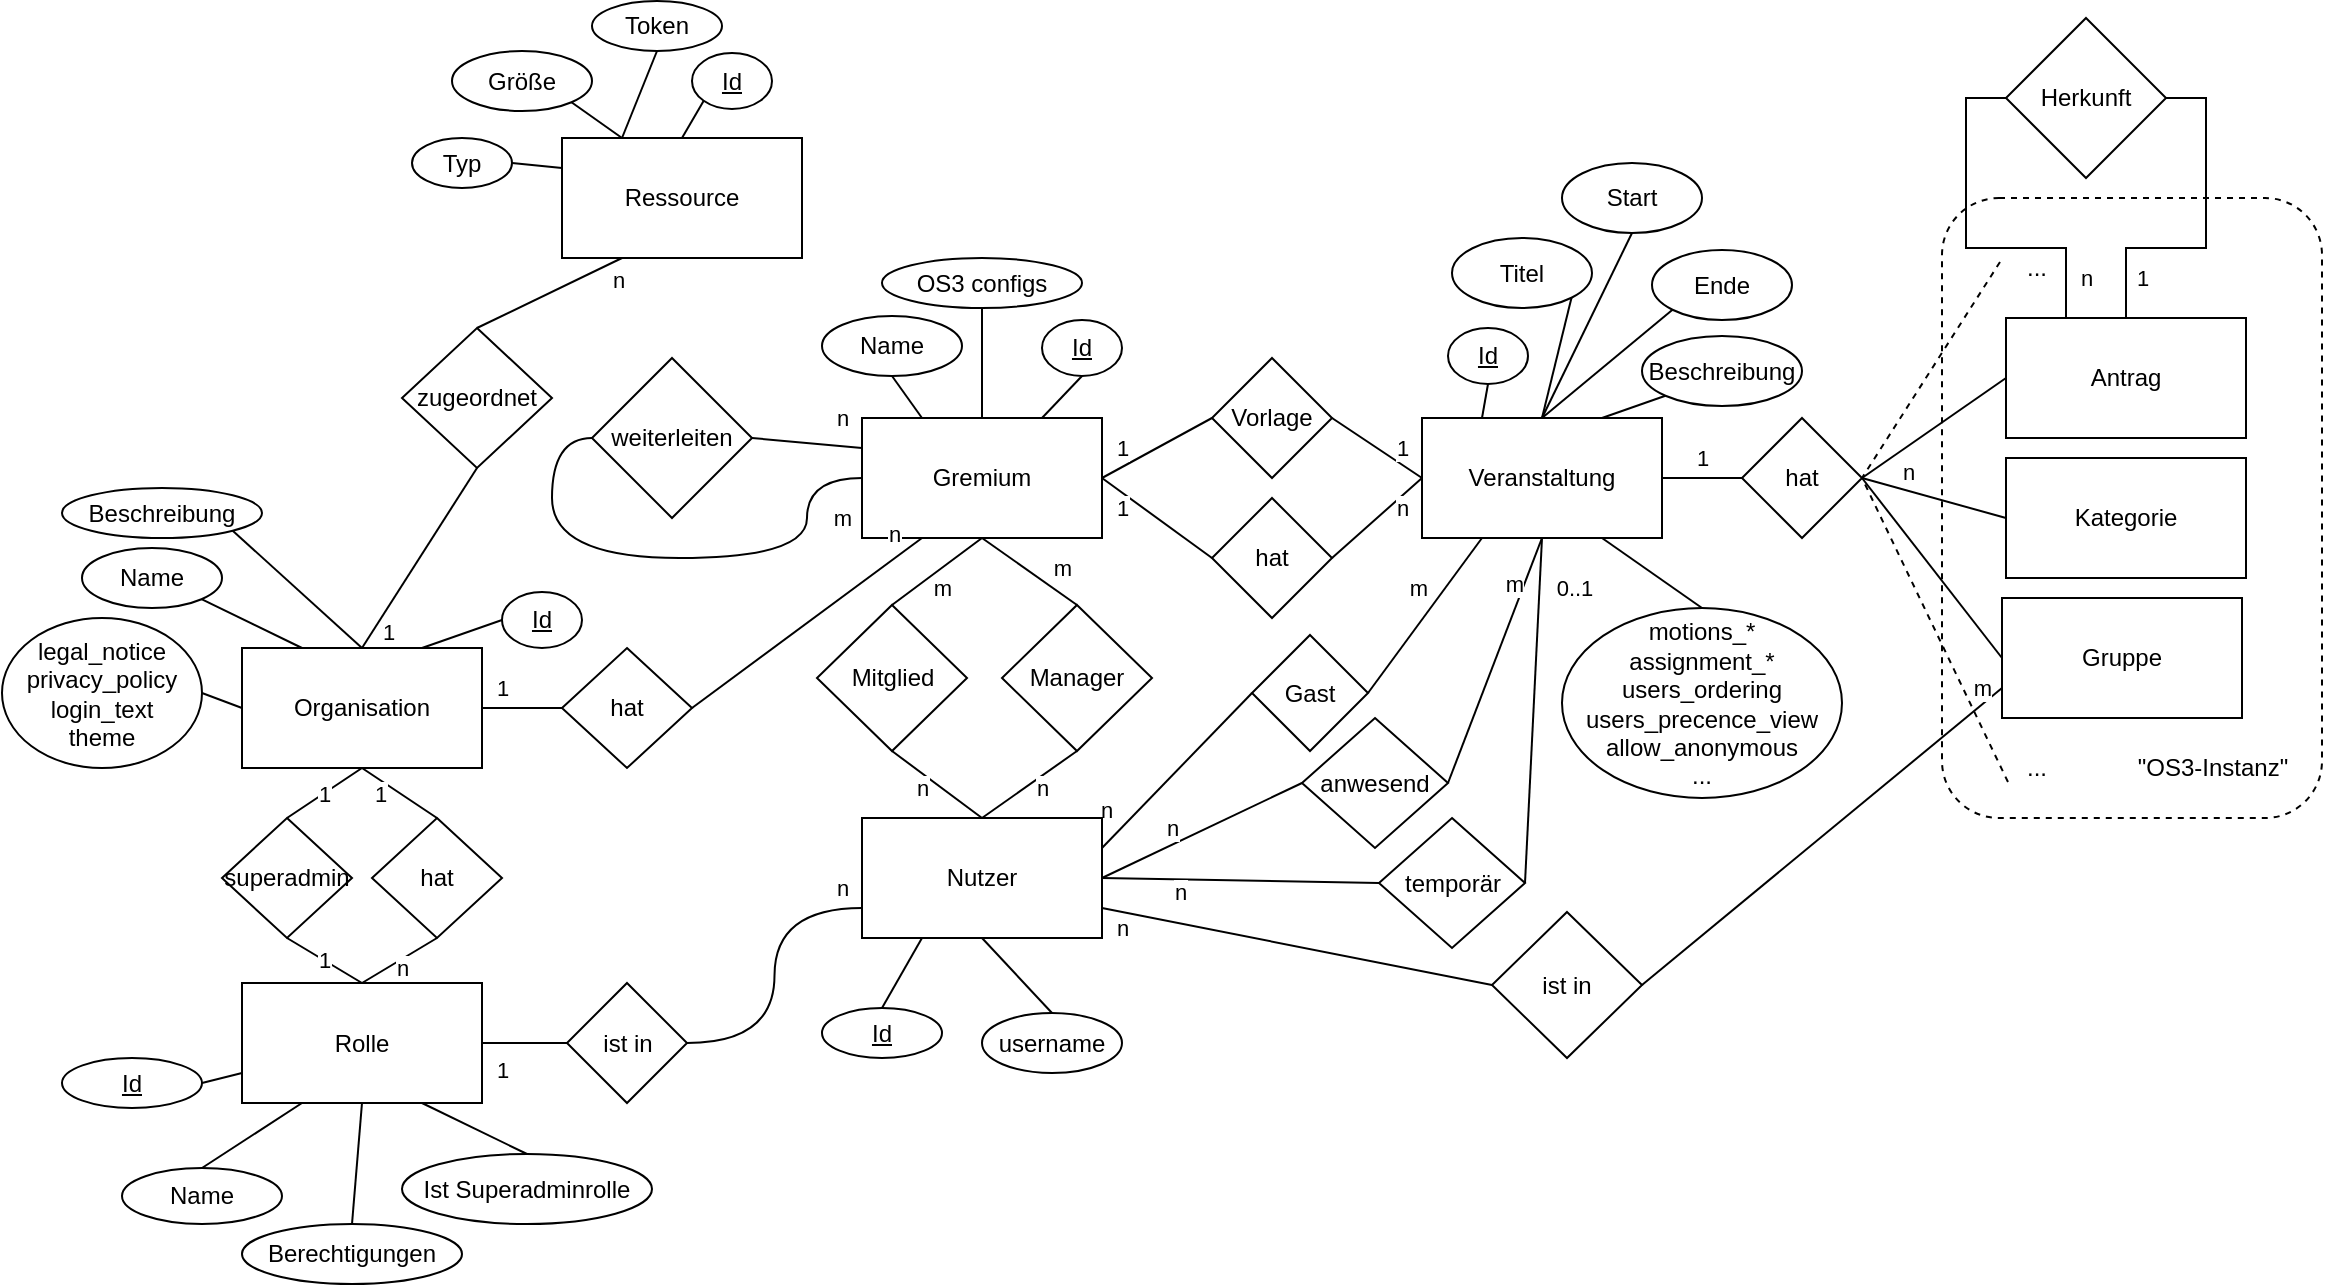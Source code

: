 <mxfile version="13.10.5"><diagram id="SzigwTKClLag4ZUmXMWD" name="Page-1"><mxGraphModel dx="1418" dy="765" grid="1" gridSize="10" guides="1" tooltips="1" connect="1" arrows="1" fold="1" page="1" pageScale="1" pageWidth="1654" pageHeight="2336" math="0" shadow="0"><root><mxCell id="0"/><mxCell id="1" parent="0"/><mxCell id="NJrw8qsAsw7vcYYx5pQl-22" value="" style="rounded=1;whiteSpace=wrap;html=1;dashed=1;" parent="1" vertex="1"><mxGeometry x="970" y="175" width="190" height="310" as="geometry"/></mxCell><mxCell id="NJrw8qsAsw7vcYYx5pQl-18" style="rounded=0;orthogonalLoop=1;jettySize=auto;html=1;exitX=0.25;exitY=0;exitDx=0;exitDy=0;entryX=0.5;entryY=1;entryDx=0;entryDy=0;endArrow=none;endFill=0;" parent="1" source="NJrw8qsAsw7vcYYx5pQl-1" target="NJrw8qsAsw7vcYYx5pQl-8" edge="1"><mxGeometry relative="1" as="geometry"/></mxCell><mxCell id="NJrw8qsAsw7vcYYx5pQl-70" value="m" style="edgeStyle=none;rounded=0;orthogonalLoop=1;jettySize=auto;html=1;exitX=0.5;exitY=1;exitDx=0;exitDy=0;entryX=0.5;entryY=0;entryDx=0;entryDy=0;endArrow=none;endFill=0;" parent="1" source="NJrw8qsAsw7vcYYx5pQl-1" target="NJrw8qsAsw7vcYYx5pQl-69" edge="1"><mxGeometry x="0.104" y="8" relative="1" as="geometry"><mxPoint as="offset"/></mxGeometry></mxCell><mxCell id="8yKIZvJFMnMVnqBfpnFG-25" style="edgeStyle=none;rounded=0;orthogonalLoop=1;jettySize=auto;html=1;exitX=0.5;exitY=0;exitDx=0;exitDy=0;entryX=0.5;entryY=1;entryDx=0;entryDy=0;endArrow=none;endFill=0;" parent="1" source="NJrw8qsAsw7vcYYx5pQl-1" target="8yKIZvJFMnMVnqBfpnFG-21" edge="1"><mxGeometry relative="1" as="geometry"/></mxCell><mxCell id="8yKIZvJFMnMVnqBfpnFG-49" value="1" style="edgeStyle=none;rounded=0;orthogonalLoop=1;jettySize=auto;html=1;exitX=1;exitY=0.5;exitDx=0;exitDy=0;entryX=0;entryY=0.5;entryDx=0;entryDy=0;endArrow=none;endFill=0;" parent="1" source="NJrw8qsAsw7vcYYx5pQl-1" target="8yKIZvJFMnMVnqBfpnFG-48" edge="1"><mxGeometry x="-0.49" y="8" relative="1" as="geometry"><mxPoint as="offset"/></mxGeometry></mxCell><mxCell id="3ZnBXQuTbCvzM8in3qoE-7" value="m" style="edgeStyle=none;rounded=0;orthogonalLoop=1;jettySize=auto;html=1;exitX=0.5;exitY=1;exitDx=0;exitDy=0;entryX=0.5;entryY=0;entryDx=0;entryDy=0;endArrow=none;endFill=0;" edge="1" parent="1" source="NJrw8qsAsw7vcYYx5pQl-1" target="3ZnBXQuTbCvzM8in3qoE-5"><mxGeometry x="0.422" y="11" relative="1" as="geometry"><mxPoint as="offset"/></mxGeometry></mxCell><mxCell id="NJrw8qsAsw7vcYYx5pQl-1" value="Gremium" style="rounded=0;whiteSpace=wrap;html=1;" parent="1" vertex="1"><mxGeometry x="430" y="285" width="120" height="60" as="geometry"/></mxCell><mxCell id="NJrw8qsAsw7vcYYx5pQl-48" style="edgeStyle=none;rounded=0;orthogonalLoop=1;jettySize=auto;html=1;exitX=0.75;exitY=1;exitDx=0;exitDy=0;entryX=0.5;entryY=0;entryDx=0;entryDy=0;endArrow=none;endFill=0;" parent="1" source="NJrw8qsAsw7vcYYx5pQl-2" target="NJrw8qsAsw7vcYYx5pQl-46" edge="1"><mxGeometry relative="1" as="geometry"/></mxCell><mxCell id="NJrw8qsAsw7vcYYx5pQl-2" value="Veranstaltung" style="rounded=0;whiteSpace=wrap;html=1;" parent="1" vertex="1"><mxGeometry x="710" y="285" width="120" height="60" as="geometry"/></mxCell><mxCell id="NJrw8qsAsw7vcYYx5pQl-65" style="edgeStyle=none;rounded=0;orthogonalLoop=1;jettySize=auto;html=1;exitX=0.25;exitY=1;exitDx=0;exitDy=0;entryX=0.5;entryY=0;entryDx=0;entryDy=0;endArrow=none;endFill=0;" parent="1" source="NJrw8qsAsw7vcYYx5pQl-3" target="NJrw8qsAsw7vcYYx5pQl-61" edge="1"><mxGeometry relative="1" as="geometry"/></mxCell><mxCell id="NJrw8qsAsw7vcYYx5pQl-66" style="edgeStyle=none;rounded=0;orthogonalLoop=1;jettySize=auto;html=1;exitX=0.5;exitY=1;exitDx=0;exitDy=0;entryX=0.5;entryY=0;entryDx=0;entryDy=0;endArrow=none;endFill=0;" parent="1" source="NJrw8qsAsw7vcYYx5pQl-3" target="NJrw8qsAsw7vcYYx5pQl-63" edge="1"><mxGeometry relative="1" as="geometry"/></mxCell><mxCell id="NJrw8qsAsw7vcYYx5pQl-80" value="n" style="edgeStyle=none;rounded=0;orthogonalLoop=1;jettySize=auto;html=1;exitX=1;exitY=0.75;exitDx=0;exitDy=0;entryX=0;entryY=0.5;entryDx=0;entryDy=0;endArrow=none;endFill=0;" parent="1" source="NJrw8qsAsw7vcYYx5pQl-3" target="NJrw8qsAsw7vcYYx5pQl-74" edge="1"><mxGeometry x="-0.886" y="-8" relative="1" as="geometry"><mxPoint as="offset"/></mxGeometry></mxCell><mxCell id="NJrw8qsAsw7vcYYx5pQl-83" value="n" style="edgeStyle=none;rounded=0;orthogonalLoop=1;jettySize=auto;html=1;exitX=1;exitY=0.25;exitDx=0;exitDy=0;entryX=0;entryY=0.5;entryDx=0;entryDy=0;endArrow=none;endFill=0;" parent="1" source="NJrw8qsAsw7vcYYx5pQl-3" target="NJrw8qsAsw7vcYYx5pQl-82" edge="1"><mxGeometry x="-0.722" y="12" relative="1" as="geometry"><mxPoint as="offset"/></mxGeometry></mxCell><mxCell id="NJrw8qsAsw7vcYYx5pQl-90" value="n" style="edgeStyle=none;rounded=0;orthogonalLoop=1;jettySize=auto;html=1;exitX=1;exitY=0.5;exitDx=0;exitDy=0;entryX=0;entryY=0.5;entryDx=0;entryDy=0;endArrow=none;endFill=0;" parent="1" source="NJrw8qsAsw7vcYYx5pQl-3" target="NJrw8qsAsw7vcYYx5pQl-89" edge="1"><mxGeometry x="-0.229" y="7" relative="1" as="geometry"><mxPoint as="offset"/></mxGeometry></mxCell><mxCell id="fCfkzaK-xsgXfVvFcUqb-4" value="n" style="edgeStyle=none;rounded=0;orthogonalLoop=1;jettySize=auto;html=1;exitX=1;exitY=0.5;exitDx=0;exitDy=0;entryX=0;entryY=0.5;entryDx=0;entryDy=0;endArrow=none;endFill=0;" parent="1" source="NJrw8qsAsw7vcYYx5pQl-3" target="fCfkzaK-xsgXfVvFcUqb-3" edge="1"><mxGeometry x="-0.439" y="-6" relative="1" as="geometry"><mxPoint as="offset"/></mxGeometry></mxCell><mxCell id="8yKIZvJFMnMVnqBfpnFG-11" value="n" style="edgeStyle=orthogonalEdgeStyle;curved=1;rounded=0;orthogonalLoop=1;jettySize=auto;html=1;exitX=0;exitY=0.75;exitDx=0;exitDy=0;entryX=1;entryY=0.5;entryDx=0;entryDy=0;endArrow=none;endFill=0;" parent="1" source="NJrw8qsAsw7vcYYx5pQl-3" target="8yKIZvJFMnMVnqBfpnFG-9" edge="1"><mxGeometry x="-0.872" y="-10" relative="1" as="geometry"><mxPoint as="offset"/></mxGeometry></mxCell><mxCell id="3ZnBXQuTbCvzM8in3qoE-6" value="n" style="edgeStyle=none;rounded=0;orthogonalLoop=1;jettySize=auto;html=1;exitX=0.5;exitY=0;exitDx=0;exitDy=0;entryX=0.5;entryY=1;entryDx=0;entryDy=0;endArrow=none;endFill=0;" edge="1" parent="1" source="NJrw8qsAsw7vcYYx5pQl-3" target="3ZnBXQuTbCvzM8in3qoE-5"><mxGeometry x="0.141" y="-5" relative="1" as="geometry"><mxPoint as="offset"/></mxGeometry></mxCell><mxCell id="NJrw8qsAsw7vcYYx5pQl-3" value="Nutzer" style="rounded=0;whiteSpace=wrap;html=1;" parent="1" vertex="1"><mxGeometry x="430" y="485" width="120" height="60" as="geometry"/></mxCell><mxCell id="NJrw8qsAsw7vcYYx5pQl-8" value="Name" style="ellipse;whiteSpace=wrap;html=1;" parent="1" vertex="1"><mxGeometry x="410" y="234" width="70" height="30" as="geometry"/></mxCell><mxCell id="NJrw8qsAsw7vcYYx5pQl-12" value="n" style="edgeStyle=none;rounded=0;orthogonalLoop=1;jettySize=auto;html=1;exitX=1;exitY=0.5;exitDx=0;exitDy=0;entryX=0;entryY=0.25;entryDx=0;entryDy=0;endArrow=none;endFill=0;" parent="1" source="NJrw8qsAsw7vcYYx5pQl-9" target="NJrw8qsAsw7vcYYx5pQl-1" edge="1"><mxGeometry x="0.59" y="14" relative="1" as="geometry"><mxPoint as="offset"/></mxGeometry></mxCell><mxCell id="NJrw8qsAsw7vcYYx5pQl-13" value="m" style="edgeStyle=orthogonalEdgeStyle;rounded=0;orthogonalLoop=1;jettySize=auto;html=1;exitX=0;exitY=0.5;exitDx=0;exitDy=0;entryX=0;entryY=0.5;entryDx=0;entryDy=0;endArrow=none;endFill=0;elbow=vertical;curved=1;" parent="1" source="NJrw8qsAsw7vcYYx5pQl-9" target="NJrw8qsAsw7vcYYx5pQl-1" edge="1"><mxGeometry x="0.658" y="-17" relative="1" as="geometry"><mxPoint as="offset"/></mxGeometry></mxCell><mxCell id="NJrw8qsAsw7vcYYx5pQl-9" value="weiterleiten" style="rhombus;whiteSpace=wrap;html=1;" parent="1" vertex="1"><mxGeometry x="295" y="255" width="80" height="80" as="geometry"/></mxCell><mxCell id="NJrw8qsAsw7vcYYx5pQl-20" value="1" style="edgeStyle=none;rounded=0;orthogonalLoop=1;jettySize=auto;html=1;exitX=0;exitY=0.5;exitDx=0;exitDy=0;entryX=1;entryY=0.5;entryDx=0;entryDy=0;endArrow=none;endFill=0;" parent="1" source="NJrw8qsAsw7vcYYx5pQl-19" target="NJrw8qsAsw7vcYYx5pQl-1" edge="1"><mxGeometry x="0.503" y="6" relative="1" as="geometry"><mxPoint as="offset"/></mxGeometry></mxCell><mxCell id="NJrw8qsAsw7vcYYx5pQl-21" value="n" style="edgeStyle=none;rounded=0;orthogonalLoop=1;jettySize=auto;html=1;exitX=1;exitY=0.5;exitDx=0;exitDy=0;entryX=0;entryY=0.5;entryDx=0;entryDy=0;endArrow=none;endFill=0;" parent="1" source="NJrw8qsAsw7vcYYx5pQl-19" target="NJrw8qsAsw7vcYYx5pQl-2" edge="1"><mxGeometry x="0.421" y="-5" relative="1" as="geometry"><mxPoint as="offset"/></mxGeometry></mxCell><mxCell id="NJrw8qsAsw7vcYYx5pQl-19" value="hat" style="rhombus;whiteSpace=wrap;html=1;" parent="1" vertex="1"><mxGeometry x="605" y="325" width="60" height="60" as="geometry"/></mxCell><mxCell id="NJrw8qsAsw7vcYYx5pQl-23" value="Antrag" style="rounded=0;whiteSpace=wrap;html=1;" parent="1" vertex="1"><mxGeometry x="1002" y="235" width="120" height="60" as="geometry"/></mxCell><mxCell id="NJrw8qsAsw7vcYYx5pQl-25" value="Kategorie" style="rounded=0;whiteSpace=wrap;html=1;" parent="1" vertex="1"><mxGeometry x="1002" y="305" width="120" height="60" as="geometry"/></mxCell><mxCell id="NJrw8qsAsw7vcYYx5pQl-26" value="Gruppe" style="rounded=0;whiteSpace=wrap;html=1;" parent="1" vertex="1"><mxGeometry x="1000" y="375" width="120" height="60" as="geometry"/></mxCell><mxCell id="NJrw8qsAsw7vcYYx5pQl-27" value="..." style="text;html=1;align=center;verticalAlign=middle;resizable=0;points=[];;autosize=1;" parent="1" vertex="1"><mxGeometry x="1002" y="200" width="30" height="20" as="geometry"/></mxCell><mxCell id="NJrw8qsAsw7vcYYx5pQl-28" value="..." style="text;html=1;align=center;verticalAlign=middle;resizable=0;points=[];;autosize=1;" parent="1" vertex="1"><mxGeometry x="1002" y="450" width="30" height="20" as="geometry"/></mxCell><mxCell id="NJrw8qsAsw7vcYYx5pQl-30" value="1" style="edgeStyle=none;rounded=0;orthogonalLoop=1;jettySize=auto;html=1;exitX=0;exitY=0.5;exitDx=0;exitDy=0;entryX=1;entryY=0.5;entryDx=0;entryDy=0;endArrow=none;endFill=0;" parent="1" source="NJrw8qsAsw7vcYYx5pQl-29" target="NJrw8qsAsw7vcYYx5pQl-2" edge="1"><mxGeometry y="-10" relative="1" as="geometry"><mxPoint as="offset"/></mxGeometry></mxCell><mxCell id="NJrw8qsAsw7vcYYx5pQl-31" value="n" style="edgeStyle=none;rounded=0;orthogonalLoop=1;jettySize=auto;html=1;entryX=0;entryY=0.5;entryDx=0;entryDy=0;endArrow=none;endFill=0;exitX=1;exitY=0.5;exitDx=0;exitDy=0;" parent="1" source="NJrw8qsAsw7vcYYx5pQl-29" target="NJrw8qsAsw7vcYYx5pQl-25" edge="1"><mxGeometry x="-0.428" y="9" relative="1" as="geometry"><mxPoint as="offset"/><mxPoint x="930" y="320" as="sourcePoint"/></mxGeometry></mxCell><mxCell id="NJrw8qsAsw7vcYYx5pQl-33" style="edgeStyle=none;rounded=0;orthogonalLoop=1;jettySize=auto;html=1;exitX=1;exitY=0.5;exitDx=0;exitDy=0;entryX=0;entryY=0.5;entryDx=0;entryDy=0;endArrow=none;endFill=0;" parent="1" source="NJrw8qsAsw7vcYYx5pQl-29" target="NJrw8qsAsw7vcYYx5pQl-23" edge="1"><mxGeometry relative="1" as="geometry"><mxPoint x="930" y="340" as="sourcePoint"/></mxGeometry></mxCell><mxCell id="NJrw8qsAsw7vcYYx5pQl-34" style="edgeStyle=none;rounded=0;orthogonalLoop=1;jettySize=auto;html=1;exitX=1;exitY=0.5;exitDx=0;exitDy=0;entryX=0;entryY=0.5;entryDx=0;entryDy=0;endArrow=none;endFill=0;" parent="1" source="NJrw8qsAsw7vcYYx5pQl-29" target="NJrw8qsAsw7vcYYx5pQl-26" edge="1"><mxGeometry relative="1" as="geometry"><mxPoint x="930" y="340" as="sourcePoint"/></mxGeometry></mxCell><mxCell id="NJrw8qsAsw7vcYYx5pQl-29" value="hat" style="rhombus;whiteSpace=wrap;html=1;" parent="1" vertex="1"><mxGeometry x="870" y="285" width="60" height="60" as="geometry"/></mxCell><mxCell id="NJrw8qsAsw7vcYYx5pQl-36" value="" style="endArrow=none;html=1;exitX=0.033;exitY=0.85;exitDx=0;exitDy=0;exitPerimeter=0;dashed=1;entryX=1;entryY=0.5;entryDx=0;entryDy=0;" parent="1" source="NJrw8qsAsw7vcYYx5pQl-28" target="NJrw8qsAsw7vcYYx5pQl-29" edge="1"><mxGeometry width="50" height="50" relative="1" as="geometry"><mxPoint x="940" y="460" as="sourcePoint"/><mxPoint x="930" y="340" as="targetPoint"/></mxGeometry></mxCell><mxCell id="NJrw8qsAsw7vcYYx5pQl-37" value="" style="endArrow=none;dashed=1;html=1;entryX=1;entryY=0.5;entryDx=0;entryDy=0;exitX=-0.1;exitY=0.35;exitDx=0;exitDy=0;exitPerimeter=0;" parent="1" source="NJrw8qsAsw7vcYYx5pQl-27" target="NJrw8qsAsw7vcYYx5pQl-29" edge="1"><mxGeometry width="50" height="50" relative="1" as="geometry"><mxPoint x="190" y="680" as="sourcePoint"/><mxPoint x="930" y="340" as="targetPoint"/></mxGeometry></mxCell><mxCell id="NJrw8qsAsw7vcYYx5pQl-38" value="&quot;OS3-Instanz&quot;" style="text;html=1;align=center;verticalAlign=middle;resizable=0;points=[];;autosize=1;" parent="1" vertex="1"><mxGeometry x="1060" y="450" width="90" height="20" as="geometry"/></mxCell><mxCell id="NJrw8qsAsw7vcYYx5pQl-52" style="edgeStyle=none;rounded=0;orthogonalLoop=1;jettySize=auto;html=1;exitX=1;exitY=1;exitDx=0;exitDy=0;entryX=0.5;entryY=0;entryDx=0;entryDy=0;endArrow=none;endFill=0;" parent="1" source="NJrw8qsAsw7vcYYx5pQl-39" target="NJrw8qsAsw7vcYYx5pQl-2" edge="1"><mxGeometry relative="1" as="geometry"/></mxCell><mxCell id="NJrw8qsAsw7vcYYx5pQl-39" value="Titel" style="ellipse;whiteSpace=wrap;html=1;" parent="1" vertex="1"><mxGeometry x="725" y="195" width="70" height="35" as="geometry"/></mxCell><mxCell id="NJrw8qsAsw7vcYYx5pQl-56" style="edgeStyle=none;rounded=0;orthogonalLoop=1;jettySize=auto;html=1;exitX=0.5;exitY=1;exitDx=0;exitDy=0;endArrow=none;endFill=0;" parent="1" source="NJrw8qsAsw7vcYYx5pQl-41" edge="1"><mxGeometry relative="1" as="geometry"><mxPoint x="770" y="285" as="targetPoint"/></mxGeometry></mxCell><mxCell id="NJrw8qsAsw7vcYYx5pQl-41" value="Start" style="ellipse;whiteSpace=wrap;html=1;" parent="1" vertex="1"><mxGeometry x="780" y="157.5" width="70" height="35" as="geometry"/></mxCell><mxCell id="NJrw8qsAsw7vcYYx5pQl-54" style="edgeStyle=none;rounded=0;orthogonalLoop=1;jettySize=auto;html=1;exitX=0;exitY=1;exitDx=0;exitDy=0;entryX=0.5;entryY=0;entryDx=0;entryDy=0;endArrow=none;endFill=0;" parent="1" source="NJrw8qsAsw7vcYYx5pQl-42" target="NJrw8qsAsw7vcYYx5pQl-2" edge="1"><mxGeometry relative="1" as="geometry"/></mxCell><mxCell id="NJrw8qsAsw7vcYYx5pQl-42" value="Ende" style="ellipse;whiteSpace=wrap;html=1;" parent="1" vertex="1"><mxGeometry x="825" y="201" width="70" height="35" as="geometry"/></mxCell><mxCell id="NJrw8qsAsw7vcYYx5pQl-55" style="edgeStyle=none;rounded=0;orthogonalLoop=1;jettySize=auto;html=1;exitX=0;exitY=1;exitDx=0;exitDy=0;entryX=0.75;entryY=0;entryDx=0;entryDy=0;endArrow=none;endFill=0;" parent="1" source="NJrw8qsAsw7vcYYx5pQl-44" target="NJrw8qsAsw7vcYYx5pQl-2" edge="1"><mxGeometry relative="1" as="geometry"/></mxCell><mxCell id="NJrw8qsAsw7vcYYx5pQl-44" value="Beschreibung" style="ellipse;whiteSpace=wrap;html=1;" parent="1" vertex="1"><mxGeometry x="820" y="244" width="80" height="35" as="geometry"/></mxCell><mxCell id="NJrw8qsAsw7vcYYx5pQl-51" style="edgeStyle=none;rounded=0;orthogonalLoop=1;jettySize=auto;html=1;entryX=0.25;entryY=0;entryDx=0;entryDy=0;endArrow=none;endFill=0;exitX=0.5;exitY=1;exitDx=0;exitDy=0;" parent="1" source="NJrw8qsAsw7vcYYx5pQl-45" target="NJrw8qsAsw7vcYYx5pQl-2" edge="1"><mxGeometry relative="1" as="geometry"><mxPoint x="753" y="270" as="sourcePoint"/></mxGeometry></mxCell><mxCell id="NJrw8qsAsw7vcYYx5pQl-45" value="&lt;u&gt;Id&lt;/u&gt;" style="ellipse;whiteSpace=wrap;html=1;" parent="1" vertex="1"><mxGeometry x="723" y="240" width="40" height="28" as="geometry"/></mxCell><mxCell id="NJrw8qsAsw7vcYYx5pQl-46" value="motions_*&lt;br&gt;assignment_*&lt;br&gt;users_ordering&lt;br&gt;users_precence_view&lt;br&gt;allow_anonymous&lt;br&gt;..." style="ellipse;whiteSpace=wrap;html=1;" parent="1" vertex="1"><mxGeometry x="780" y="380" width="140" height="95" as="geometry"/></mxCell><mxCell id="NJrw8qsAsw7vcYYx5pQl-58" style="edgeStyle=none;rounded=0;orthogonalLoop=1;jettySize=auto;html=1;exitX=0.5;exitY=1;exitDx=0;exitDy=0;entryX=0.75;entryY=0;entryDx=0;entryDy=0;endArrow=none;endFill=0;" parent="1" source="NJrw8qsAsw7vcYYx5pQl-57" target="NJrw8qsAsw7vcYYx5pQl-1" edge="1"><mxGeometry relative="1" as="geometry"/></mxCell><mxCell id="NJrw8qsAsw7vcYYx5pQl-57" value="&lt;u&gt;Id&lt;/u&gt;" style="ellipse;whiteSpace=wrap;html=1;" parent="1" vertex="1"><mxGeometry x="520" y="236" width="40" height="28" as="geometry"/></mxCell><mxCell id="NJrw8qsAsw7vcYYx5pQl-61" value="&lt;u&gt;Id&lt;/u&gt;" style="ellipse;whiteSpace=wrap;html=1;" parent="1" vertex="1"><mxGeometry x="410" y="580" width="60" height="25" as="geometry"/></mxCell><mxCell id="NJrw8qsAsw7vcYYx5pQl-63" value="username" style="ellipse;whiteSpace=wrap;html=1;" parent="1" vertex="1"><mxGeometry x="490" y="582.5" width="70" height="30" as="geometry"/></mxCell><mxCell id="NJrw8qsAsw7vcYYx5pQl-71" value="n" style="edgeStyle=none;rounded=0;orthogonalLoop=1;jettySize=auto;html=1;entryX=0.5;entryY=0;entryDx=0;entryDy=0;endArrow=none;endFill=0;exitX=0.5;exitY=1;exitDx=0;exitDy=0;" parent="1" source="NJrw8qsAsw7vcYYx5pQl-69" target="NJrw8qsAsw7vcYYx5pQl-3" edge="1"><mxGeometry x="-0.177" y="-6" relative="1" as="geometry"><mxPoint x="510" y="465" as="sourcePoint"/><mxPoint as="offset"/></mxGeometry></mxCell><mxCell id="NJrw8qsAsw7vcYYx5pQl-69" value="Mitglied" style="rhombus;whiteSpace=wrap;html=1;" parent="1" vertex="1"><mxGeometry x="407.5" y="378.5" width="75" height="73" as="geometry"/></mxCell><mxCell id="fCfkzaK-xsgXfVvFcUqb-1" value="m" style="rounded=0;orthogonalLoop=1;jettySize=auto;html=1;exitX=1;exitY=0.5;exitDx=0;exitDy=0;entryX=0;entryY=0.75;entryDx=0;entryDy=0;endArrow=none;endFill=0;" parent="1" source="NJrw8qsAsw7vcYYx5pQl-74" target="NJrw8qsAsw7vcYYx5pQl-26" edge="1"><mxGeometry x="0.933" y="6" relative="1" as="geometry"><mxPoint as="offset"/></mxGeometry></mxCell><mxCell id="NJrw8qsAsw7vcYYx5pQl-74" value="ist in" style="rhombus;whiteSpace=wrap;html=1;" parent="1" vertex="1"><mxGeometry x="745" y="532" width="75" height="73" as="geometry"/></mxCell><mxCell id="NJrw8qsAsw7vcYYx5pQl-84" value="m" style="edgeStyle=none;rounded=0;orthogonalLoop=1;jettySize=auto;html=1;exitX=1;exitY=0.5;exitDx=0;exitDy=0;entryX=0.25;entryY=1;entryDx=0;entryDy=0;endArrow=none;endFill=0;" parent="1" source="NJrw8qsAsw7vcYYx5pQl-82" target="NJrw8qsAsw7vcYYx5pQl-2" edge="1"><mxGeometry x="0.181" y="11" relative="1" as="geometry"><mxPoint as="offset"/></mxGeometry></mxCell><mxCell id="NJrw8qsAsw7vcYYx5pQl-82" value="Gast" style="rhombus;whiteSpace=wrap;html=1;" parent="1" vertex="1"><mxGeometry x="625" y="393.5" width="58" height="58" as="geometry"/></mxCell><mxCell id="NJrw8qsAsw7vcYYx5pQl-91" value="m" style="edgeStyle=none;rounded=0;orthogonalLoop=1;jettySize=auto;html=1;exitX=1;exitY=0.5;exitDx=0;exitDy=0;endArrow=none;endFill=0;entryX=0.5;entryY=1;entryDx=0;entryDy=0;" parent="1" source="NJrw8qsAsw7vcYYx5pQl-89" target="NJrw8qsAsw7vcYYx5pQl-2" edge="1"><mxGeometry x="0.597" y="5" relative="1" as="geometry"><mxPoint x="770" y="390" as="targetPoint"/><mxPoint as="offset"/></mxGeometry></mxCell><mxCell id="NJrw8qsAsw7vcYYx5pQl-89" value="anwesend" style="rhombus;whiteSpace=wrap;html=1;" parent="1" vertex="1"><mxGeometry x="650" y="435" width="73" height="65" as="geometry"/></mxCell><mxCell id="fCfkzaK-xsgXfVvFcUqb-5" value="0..1" style="edgeStyle=none;rounded=0;orthogonalLoop=1;jettySize=auto;html=1;exitX=1;exitY=0.5;exitDx=0;exitDy=0;entryX=0.5;entryY=1;entryDx=0;entryDy=0;endArrow=none;endFill=0;" parent="1" source="fCfkzaK-xsgXfVvFcUqb-3" target="NJrw8qsAsw7vcYYx5pQl-2" edge="1"><mxGeometry x="0.728" y="-17" relative="1" as="geometry"><mxPoint as="offset"/></mxGeometry></mxCell><mxCell id="fCfkzaK-xsgXfVvFcUqb-3" value="temporär" style="rhombus;whiteSpace=wrap;html=1;" parent="1" vertex="1"><mxGeometry x="688.5" y="485" width="73" height="65" as="geometry"/></mxCell><mxCell id="63nnPoMT1lGcHzZn5Z-i-2" value="1" style="edgeStyle=orthogonalEdgeStyle;rounded=0;orthogonalLoop=1;jettySize=auto;html=1;exitX=1;exitY=0.5;exitDx=0;exitDy=0;entryX=0.5;entryY=0;entryDx=0;entryDy=0;endArrow=none;endFill=0;" parent="1" source="63nnPoMT1lGcHzZn5Z-i-1" target="NJrw8qsAsw7vcYYx5pQl-23" edge="1"><mxGeometry x="0.765" y="8" relative="1" as="geometry"><mxPoint as="offset"/></mxGeometry></mxCell><mxCell id="63nnPoMT1lGcHzZn5Z-i-3" value="n" style="edgeStyle=orthogonalEdgeStyle;rounded=0;orthogonalLoop=1;jettySize=auto;html=1;exitX=0;exitY=0.5;exitDx=0;exitDy=0;entryX=0.25;entryY=0;entryDx=0;entryDy=0;endArrow=none;endFill=0;" parent="1" source="63nnPoMT1lGcHzZn5Z-i-1" target="NJrw8qsAsw7vcYYx5pQl-23" edge="1"><mxGeometry x="0.778" y="10" relative="1" as="geometry"><mxPoint as="offset"/></mxGeometry></mxCell><mxCell id="63nnPoMT1lGcHzZn5Z-i-1" value="Herkunft" style="rhombus;whiteSpace=wrap;html=1;" parent="1" vertex="1"><mxGeometry x="1002" y="85" width="80" height="80" as="geometry"/></mxCell><mxCell id="8yKIZvJFMnMVnqBfpnFG-10" value="1" style="edgeStyle=orthogonalEdgeStyle;curved=1;rounded=0;orthogonalLoop=1;jettySize=auto;html=1;exitX=1;exitY=0.5;exitDx=0;exitDy=0;entryX=0;entryY=0.5;entryDx=0;entryDy=0;endArrow=none;endFill=0;" parent="1" source="8yKIZvJFMnMVnqBfpnFG-1" target="8yKIZvJFMnMVnqBfpnFG-9" edge="1"><mxGeometry x="-0.529" y="-12" relative="1" as="geometry"><mxPoint y="1" as="offset"/></mxGeometry></mxCell><mxCell id="8yKIZvJFMnMVnqBfpnFG-16" style="rounded=0;orthogonalLoop=1;jettySize=auto;html=1;exitX=0;exitY=0.75;exitDx=0;exitDy=0;entryX=1;entryY=0.5;entryDx=0;entryDy=0;endArrow=none;endFill=0;" parent="1" source="8yKIZvJFMnMVnqBfpnFG-1" target="8yKIZvJFMnMVnqBfpnFG-14" edge="1"><mxGeometry relative="1" as="geometry"/></mxCell><mxCell id="8yKIZvJFMnMVnqBfpnFG-17" style="edgeStyle=none;rounded=0;orthogonalLoop=1;jettySize=auto;html=1;exitX=0.25;exitY=1;exitDx=0;exitDy=0;entryX=0.5;entryY=0;entryDx=0;entryDy=0;endArrow=none;endFill=0;" parent="1" source="8yKIZvJFMnMVnqBfpnFG-1" target="8yKIZvJFMnMVnqBfpnFG-12" edge="1"><mxGeometry relative="1" as="geometry"/></mxCell><mxCell id="8yKIZvJFMnMVnqBfpnFG-18" style="edgeStyle=none;rounded=0;orthogonalLoop=1;jettySize=auto;html=1;exitX=0.5;exitY=1;exitDx=0;exitDy=0;entryX=0.5;entryY=0;entryDx=0;entryDy=0;endArrow=none;endFill=0;" parent="1" source="8yKIZvJFMnMVnqBfpnFG-1" target="8yKIZvJFMnMVnqBfpnFG-13" edge="1"><mxGeometry relative="1" as="geometry"/></mxCell><mxCell id="8yKIZvJFMnMVnqBfpnFG-20" style="edgeStyle=none;rounded=0;orthogonalLoop=1;jettySize=auto;html=1;exitX=0.75;exitY=1;exitDx=0;exitDy=0;entryX=0.5;entryY=0;entryDx=0;entryDy=0;endArrow=none;endFill=0;" parent="1" source="8yKIZvJFMnMVnqBfpnFG-1" target="8yKIZvJFMnMVnqBfpnFG-19" edge="1"><mxGeometry relative="1" as="geometry"/></mxCell><mxCell id="8yKIZvJFMnMVnqBfpnFG-1" value="Rolle" style="rounded=0;whiteSpace=wrap;html=1;" parent="1" vertex="1"><mxGeometry x="120" y="567.5" width="120" height="60" as="geometry"/></mxCell><mxCell id="8yKIZvJFMnMVnqBfpnFG-4" value="1" style="edgeStyle=orthogonalEdgeStyle;rounded=0;orthogonalLoop=1;jettySize=auto;html=1;exitX=1;exitY=0.5;exitDx=0;exitDy=0;entryX=0;entryY=0.5;entryDx=0;entryDy=0;endArrow=none;endFill=0;" parent="1" source="8yKIZvJFMnMVnqBfpnFG-2" target="8yKIZvJFMnMVnqBfpnFG-3" edge="1"><mxGeometry x="-0.5" y="10" relative="1" as="geometry"><mxPoint as="offset"/></mxGeometry></mxCell><mxCell id="8yKIZvJFMnMVnqBfpnFG-28" style="edgeStyle=none;rounded=0;orthogonalLoop=1;jettySize=auto;html=1;entryX=1;entryY=1;entryDx=0;entryDy=0;endArrow=none;endFill=0;exitX=0.5;exitY=0;exitDx=0;exitDy=0;" parent="1" source="8yKIZvJFMnMVnqBfpnFG-2" target="8yKIZvJFMnMVnqBfpnFG-22" edge="1"><mxGeometry relative="1" as="geometry"><mxPoint x="190" y="350" as="sourcePoint"/></mxGeometry></mxCell><mxCell id="8yKIZvJFMnMVnqBfpnFG-39" value="1" style="edgeStyle=none;rounded=0;orthogonalLoop=1;jettySize=auto;html=1;exitX=0.5;exitY=0;exitDx=0;exitDy=0;entryX=0.5;entryY=1;entryDx=0;entryDy=0;endArrow=none;endFill=0;" parent="1" source="8yKIZvJFMnMVnqBfpnFG-2" target="8yKIZvJFMnMVnqBfpnFG-37" edge="1"><mxGeometry x="-0.739" y="-7" relative="1" as="geometry"><mxPoint as="offset"/></mxGeometry></mxCell><mxCell id="8yKIZvJFMnMVnqBfpnFG-2" value="Organisation" style="rounded=0;whiteSpace=wrap;html=1;" parent="1" vertex="1"><mxGeometry x="120" y="400" width="120" height="60" as="geometry"/></mxCell><mxCell id="8yKIZvJFMnMVnqBfpnFG-5" value="n" style="rounded=0;orthogonalLoop=1;jettySize=auto;html=1;exitX=1;exitY=0.5;exitDx=0;exitDy=0;entryX=0.25;entryY=1;entryDx=0;entryDy=0;endArrow=none;endFill=0;" parent="1" source="8yKIZvJFMnMVnqBfpnFG-3" target="NJrw8qsAsw7vcYYx5pQl-1" edge="1"><mxGeometry x="0.852" y="10" relative="1" as="geometry"><mxPoint as="offset"/></mxGeometry></mxCell><mxCell id="8yKIZvJFMnMVnqBfpnFG-3" value="hat" style="rhombus;whiteSpace=wrap;html=1;" parent="1" vertex="1"><mxGeometry x="280" y="400" width="65" height="60" as="geometry"/></mxCell><mxCell id="8yKIZvJFMnMVnqBfpnFG-8" value="n" style="rounded=0;orthogonalLoop=1;jettySize=auto;html=1;exitX=0.5;exitY=1;exitDx=0;exitDy=0;entryX=0.5;entryY=0;entryDx=0;entryDy=0;endArrow=none;endFill=0;" parent="1" source="8yKIZvJFMnMVnqBfpnFG-6" target="8yKIZvJFMnMVnqBfpnFG-1" edge="1"><mxGeometry x="0.039" y="4" relative="1" as="geometry"><mxPoint as="offset"/></mxGeometry></mxCell><mxCell id="8yKIZvJFMnMVnqBfpnFG-6" value="hat" style="rhombus;whiteSpace=wrap;html=1;" parent="1" vertex="1"><mxGeometry x="185" y="485" width="65" height="60" as="geometry"/></mxCell><mxCell id="8yKIZvJFMnMVnqBfpnFG-9" value="ist in" style="rhombus;whiteSpace=wrap;html=1;" parent="1" vertex="1"><mxGeometry x="282.5" y="567.5" width="60" height="60" as="geometry"/></mxCell><mxCell id="8yKIZvJFMnMVnqBfpnFG-12" value="Name" style="ellipse;whiteSpace=wrap;html=1;" parent="1" vertex="1"><mxGeometry x="60" y="660" width="80" height="28" as="geometry"/></mxCell><mxCell id="8yKIZvJFMnMVnqBfpnFG-13" value="Berechtigungen" style="ellipse;whiteSpace=wrap;html=1;" parent="1" vertex="1"><mxGeometry x="120" y="688" width="110" height="30" as="geometry"/></mxCell><mxCell id="8yKIZvJFMnMVnqBfpnFG-14" value="&lt;u&gt;Id&lt;/u&gt;" style="ellipse;whiteSpace=wrap;html=1;" parent="1" vertex="1"><mxGeometry x="30" y="605" width="70" height="25" as="geometry"/></mxCell><mxCell id="8yKIZvJFMnMVnqBfpnFG-19" value="Ist Superadminrolle" style="ellipse;whiteSpace=wrap;html=1;" parent="1" vertex="1"><mxGeometry x="200" y="653" width="125" height="35" as="geometry"/></mxCell><mxCell id="8yKIZvJFMnMVnqBfpnFG-21" value="OS3 configs" style="ellipse;whiteSpace=wrap;html=1;" parent="1" vertex="1"><mxGeometry x="440" y="205" width="100" height="25" as="geometry"/></mxCell><mxCell id="8yKIZvJFMnMVnqBfpnFG-22" value="Beschreibung" style="ellipse;whiteSpace=wrap;html=1;" parent="1" vertex="1"><mxGeometry x="30" y="320" width="100" height="25" as="geometry"/></mxCell><mxCell id="8yKIZvJFMnMVnqBfpnFG-27" style="edgeStyle=none;rounded=0;orthogonalLoop=1;jettySize=auto;html=1;exitX=1;exitY=1;exitDx=0;exitDy=0;entryX=0.25;entryY=0;entryDx=0;entryDy=0;endArrow=none;endFill=0;" parent="1" source="8yKIZvJFMnMVnqBfpnFG-23" target="8yKIZvJFMnMVnqBfpnFG-2" edge="1"><mxGeometry relative="1" as="geometry"/></mxCell><mxCell id="8yKIZvJFMnMVnqBfpnFG-23" value="Name" style="ellipse;whiteSpace=wrap;html=1;" parent="1" vertex="1"><mxGeometry x="40" y="350" width="70" height="30" as="geometry"/></mxCell><mxCell id="8yKIZvJFMnMVnqBfpnFG-26" style="edgeStyle=none;rounded=0;orthogonalLoop=1;jettySize=auto;html=1;exitX=0;exitY=0.5;exitDx=0;exitDy=0;entryX=0.75;entryY=0;entryDx=0;entryDy=0;endArrow=none;endFill=0;" parent="1" source="8yKIZvJFMnMVnqBfpnFG-24" target="8yKIZvJFMnMVnqBfpnFG-2" edge="1"><mxGeometry relative="1" as="geometry"/></mxCell><mxCell id="8yKIZvJFMnMVnqBfpnFG-24" value="&lt;u&gt;Id&lt;/u&gt;" style="ellipse;whiteSpace=wrap;html=1;" parent="1" vertex="1"><mxGeometry x="250" y="372" width="40" height="28" as="geometry"/></mxCell><mxCell id="8yKIZvJFMnMVnqBfpnFG-30" style="edgeStyle=none;rounded=0;orthogonalLoop=1;jettySize=auto;html=1;exitX=1;exitY=0.5;exitDx=0;exitDy=0;entryX=0;entryY=0.5;entryDx=0;entryDy=0;endArrow=none;endFill=0;" parent="1" source="8yKIZvJFMnMVnqBfpnFG-29" target="8yKIZvJFMnMVnqBfpnFG-2" edge="1"><mxGeometry relative="1" as="geometry"/></mxCell><mxCell id="8yKIZvJFMnMVnqBfpnFG-29" value="legal_notice&lt;br&gt;privacy_policy&lt;br&gt;login_text&lt;br&gt;theme" style="ellipse;whiteSpace=wrap;html=1;" parent="1" vertex="1"><mxGeometry y="385" width="100" height="75" as="geometry"/></mxCell><mxCell id="8yKIZvJFMnMVnqBfpnFG-43" style="edgeStyle=none;rounded=0;orthogonalLoop=1;jettySize=auto;html=1;exitX=0.25;exitY=0;exitDx=0;exitDy=0;entryX=0.5;entryY=1;entryDx=0;entryDy=0;endArrow=none;endFill=0;" parent="1" source="8yKIZvJFMnMVnqBfpnFG-31" target="8yKIZvJFMnMVnqBfpnFG-34" edge="1"><mxGeometry relative="1" as="geometry"/></mxCell><mxCell id="8yKIZvJFMnMVnqBfpnFG-44" style="edgeStyle=none;rounded=0;orthogonalLoop=1;jettySize=auto;html=1;exitX=0.5;exitY=0;exitDx=0;exitDy=0;entryX=0;entryY=1;entryDx=0;entryDy=0;endArrow=none;endFill=0;" parent="1" source="8yKIZvJFMnMVnqBfpnFG-31" target="8yKIZvJFMnMVnqBfpnFG-33" edge="1"><mxGeometry relative="1" as="geometry"/></mxCell><mxCell id="8yKIZvJFMnMVnqBfpnFG-31" value="Ressource" style="rounded=0;whiteSpace=wrap;html=1;" parent="1" vertex="1"><mxGeometry x="280" y="145" width="120" height="60" as="geometry"/></mxCell><mxCell id="8yKIZvJFMnMVnqBfpnFG-42" style="edgeStyle=none;rounded=0;orthogonalLoop=1;jettySize=auto;html=1;exitX=1;exitY=1;exitDx=0;exitDy=0;entryX=0.25;entryY=0;entryDx=0;entryDy=0;endArrow=none;endFill=0;" parent="1" source="8yKIZvJFMnMVnqBfpnFG-32" target="8yKIZvJFMnMVnqBfpnFG-31" edge="1"><mxGeometry relative="1" as="geometry"/></mxCell><mxCell id="8yKIZvJFMnMVnqBfpnFG-32" value="Größe" style="ellipse;whiteSpace=wrap;html=1;" parent="1" vertex="1"><mxGeometry x="225" y="101.5" width="70" height="30" as="geometry"/></mxCell><mxCell id="8yKIZvJFMnMVnqBfpnFG-33" value="&lt;u&gt;Id&lt;/u&gt;" style="ellipse;whiteSpace=wrap;html=1;" parent="1" vertex="1"><mxGeometry x="345" y="102.5" width="40" height="28" as="geometry"/></mxCell><mxCell id="8yKIZvJFMnMVnqBfpnFG-34" value="Token" style="ellipse;whiteSpace=wrap;html=1;" parent="1" vertex="1"><mxGeometry x="295" y="76.5" width="65" height="25" as="geometry"/></mxCell><mxCell id="8yKIZvJFMnMVnqBfpnFG-41" style="edgeStyle=none;rounded=0;orthogonalLoop=1;jettySize=auto;html=1;exitX=1;exitY=0.5;exitDx=0;exitDy=0;entryX=0;entryY=0.25;entryDx=0;entryDy=0;endArrow=none;endFill=0;" parent="1" source="8yKIZvJFMnMVnqBfpnFG-35" target="8yKIZvJFMnMVnqBfpnFG-31" edge="1"><mxGeometry relative="1" as="geometry"/></mxCell><mxCell id="8yKIZvJFMnMVnqBfpnFG-35" value="Typ" style="ellipse;whiteSpace=wrap;html=1;" parent="1" vertex="1"><mxGeometry x="205" y="145" width="50" height="25" as="geometry"/></mxCell><mxCell id="8yKIZvJFMnMVnqBfpnFG-40" value="n" style="edgeStyle=none;rounded=0;orthogonalLoop=1;jettySize=auto;html=1;exitX=0.5;exitY=0;exitDx=0;exitDy=0;entryX=0.25;entryY=1;entryDx=0;entryDy=0;endArrow=none;endFill=0;" parent="1" source="8yKIZvJFMnMVnqBfpnFG-37" target="8yKIZvJFMnMVnqBfpnFG-31" edge="1"><mxGeometry x="0.83" y="-9" relative="1" as="geometry"><mxPoint as="offset"/></mxGeometry></mxCell><mxCell id="8yKIZvJFMnMVnqBfpnFG-37" value="zugeordnet" style="rhombus;whiteSpace=wrap;html=1;" parent="1" vertex="1"><mxGeometry x="200" y="240" width="75" height="70" as="geometry"/></mxCell><mxCell id="8yKIZvJFMnMVnqBfpnFG-50" value="1" style="edgeStyle=none;rounded=0;orthogonalLoop=1;jettySize=auto;html=1;exitX=1;exitY=0.5;exitDx=0;exitDy=0;entryX=0;entryY=0.5;entryDx=0;entryDy=0;endArrow=none;endFill=0;" parent="1" source="8yKIZvJFMnMVnqBfpnFG-48" target="NJrw8qsAsw7vcYYx5pQl-2" edge="1"><mxGeometry x="0.385" y="7" relative="1" as="geometry"><mxPoint as="offset"/></mxGeometry></mxCell><mxCell id="8yKIZvJFMnMVnqBfpnFG-48" value="Vorlage" style="rhombus;whiteSpace=wrap;html=1;" parent="1" vertex="1"><mxGeometry x="605" y="255" width="60" height="60" as="geometry"/></mxCell><mxCell id="8yKIZvJFMnMVnqBfpnFG-7" value="1" style="rounded=0;orthogonalLoop=1;jettySize=auto;html=1;exitX=0.5;exitY=1;exitDx=0;exitDy=0;entryX=0.5;entryY=0;entryDx=0;entryDy=0;endArrow=none;endFill=0;" parent="1" source="8yKIZvJFMnMVnqBfpnFG-2" target="8yKIZvJFMnMVnqBfpnFG-6" edge="1"><mxGeometry x="-0.356" y="-6" relative="1" as="geometry"><mxPoint as="offset"/></mxGeometry></mxCell><mxCell id="3ZnBXQuTbCvzM8in3qoE-3" value="1" style="edgeStyle=none;rounded=0;orthogonalLoop=1;jettySize=auto;html=1;exitX=0.5;exitY=0;exitDx=0;exitDy=0;entryX=0.5;entryY=1;entryDx=0;entryDy=0;endArrow=none;endFill=0;" edge="1" parent="1" source="3ZnBXQuTbCvzM8in3qoE-2" target="8yKIZvJFMnMVnqBfpnFG-2"><mxGeometry relative="1" as="geometry"/></mxCell><mxCell id="3ZnBXQuTbCvzM8in3qoE-4" value="1" style="edgeStyle=none;rounded=0;orthogonalLoop=1;jettySize=auto;html=1;exitX=0.5;exitY=1;exitDx=0;exitDy=0;entryX=0.5;entryY=0;entryDx=0;entryDy=0;endArrow=none;endFill=0;" edge="1" parent="1" source="3ZnBXQuTbCvzM8in3qoE-2" target="8yKIZvJFMnMVnqBfpnFG-1"><mxGeometry relative="1" as="geometry"/></mxCell><mxCell id="3ZnBXQuTbCvzM8in3qoE-2" value="superadmin" style="rhombus;whiteSpace=wrap;html=1;" vertex="1" parent="1"><mxGeometry x="110" y="485" width="65" height="60" as="geometry"/></mxCell><mxCell id="3ZnBXQuTbCvzM8in3qoE-5" value="Manager" style="rhombus;whiteSpace=wrap;html=1;" vertex="1" parent="1"><mxGeometry x="500" y="378.5" width="75" height="73" as="geometry"/></mxCell></root></mxGraphModel></diagram></mxfile>